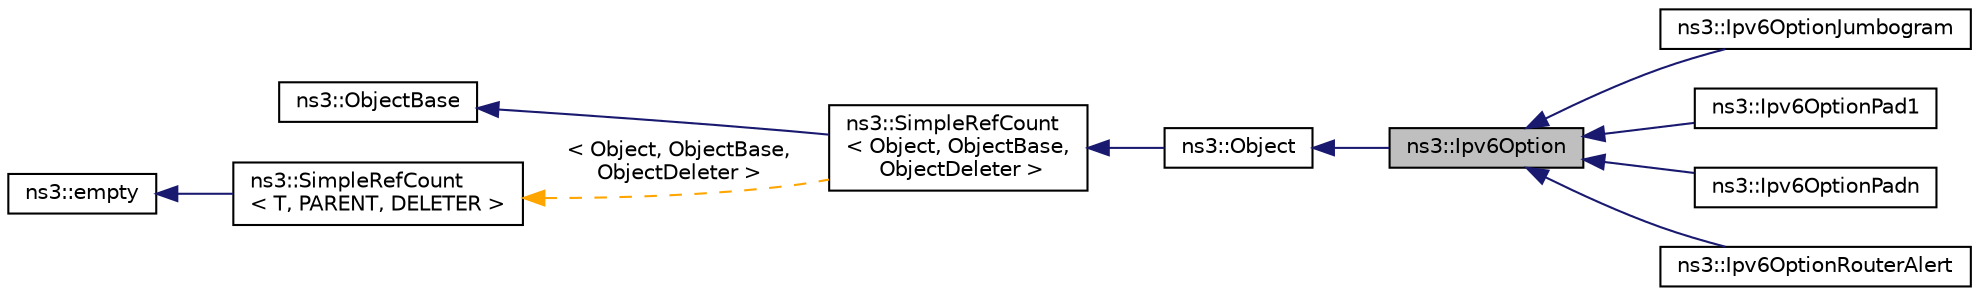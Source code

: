 digraph "ns3::Ipv6Option"
{
 // LATEX_PDF_SIZE
  edge [fontname="Helvetica",fontsize="10",labelfontname="Helvetica",labelfontsize="10"];
  node [fontname="Helvetica",fontsize="10",shape=record];
  rankdir="LR";
  Node1 [label="ns3::Ipv6Option",height=0.2,width=0.4,color="black", fillcolor="grey75", style="filled", fontcolor="black",tooltip="IPv6 Option base."];
  Node2 -> Node1 [dir="back",color="midnightblue",fontsize="10",style="solid",fontname="Helvetica"];
  Node2 [label="ns3::Object",height=0.2,width=0.4,color="black", fillcolor="white", style="filled",URL="$classns3_1_1_object.html",tooltip="A base class which provides memory management and object aggregation."];
  Node3 -> Node2 [dir="back",color="midnightblue",fontsize="10",style="solid",fontname="Helvetica"];
  Node3 [label="ns3::SimpleRefCount\l\< Object, ObjectBase,\l ObjectDeleter \>",height=0.2,width=0.4,color="black", fillcolor="white", style="filled",URL="$classns3_1_1_simple_ref_count.html",tooltip=" "];
  Node4 -> Node3 [dir="back",color="midnightblue",fontsize="10",style="solid",fontname="Helvetica"];
  Node4 [label="ns3::ObjectBase",height=0.2,width=0.4,color="black", fillcolor="white", style="filled",URL="$classns3_1_1_object_base.html",tooltip="Anchor the ns-3 type and attribute system."];
  Node5 -> Node3 [dir="back",color="orange",fontsize="10",style="dashed",label=" \< Object, ObjectBase,\l ObjectDeleter \>" ,fontname="Helvetica"];
  Node5 [label="ns3::SimpleRefCount\l\< T, PARENT, DELETER \>",height=0.2,width=0.4,color="black", fillcolor="white", style="filled",URL="$classns3_1_1_simple_ref_count.html",tooltip="A template-based reference counting class."];
  Node6 -> Node5 [dir="back",color="midnightblue",fontsize="10",style="solid",fontname="Helvetica"];
  Node6 [label="ns3::empty",height=0.2,width=0.4,color="black", fillcolor="white", style="filled",URL="$classns3_1_1empty.html",tooltip="make Callback use a separate empty type"];
  Node1 -> Node7 [dir="back",color="midnightblue",fontsize="10",style="solid",fontname="Helvetica"];
  Node7 [label="ns3::Ipv6OptionJumbogram",height=0.2,width=0.4,color="black", fillcolor="white", style="filled",URL="$classns3_1_1_ipv6_option_jumbogram.html",tooltip="IPv6 Option Jumbogram."];
  Node1 -> Node8 [dir="back",color="midnightblue",fontsize="10",style="solid",fontname="Helvetica"];
  Node8 [label="ns3::Ipv6OptionPad1",height=0.2,width=0.4,color="black", fillcolor="white", style="filled",URL="$classns3_1_1_ipv6_option_pad1.html",tooltip="IPv6 Option Pad1."];
  Node1 -> Node9 [dir="back",color="midnightblue",fontsize="10",style="solid",fontname="Helvetica"];
  Node9 [label="ns3::Ipv6OptionPadn",height=0.2,width=0.4,color="black", fillcolor="white", style="filled",URL="$classns3_1_1_ipv6_option_padn.html",tooltip="IPv6 Option Padn."];
  Node1 -> Node10 [dir="back",color="midnightblue",fontsize="10",style="solid",fontname="Helvetica"];
  Node10 [label="ns3::Ipv6OptionRouterAlert",height=0.2,width=0.4,color="black", fillcolor="white", style="filled",URL="$classns3_1_1_ipv6_option_router_alert.html",tooltip="IPv6 Option Router Alert."];
}
